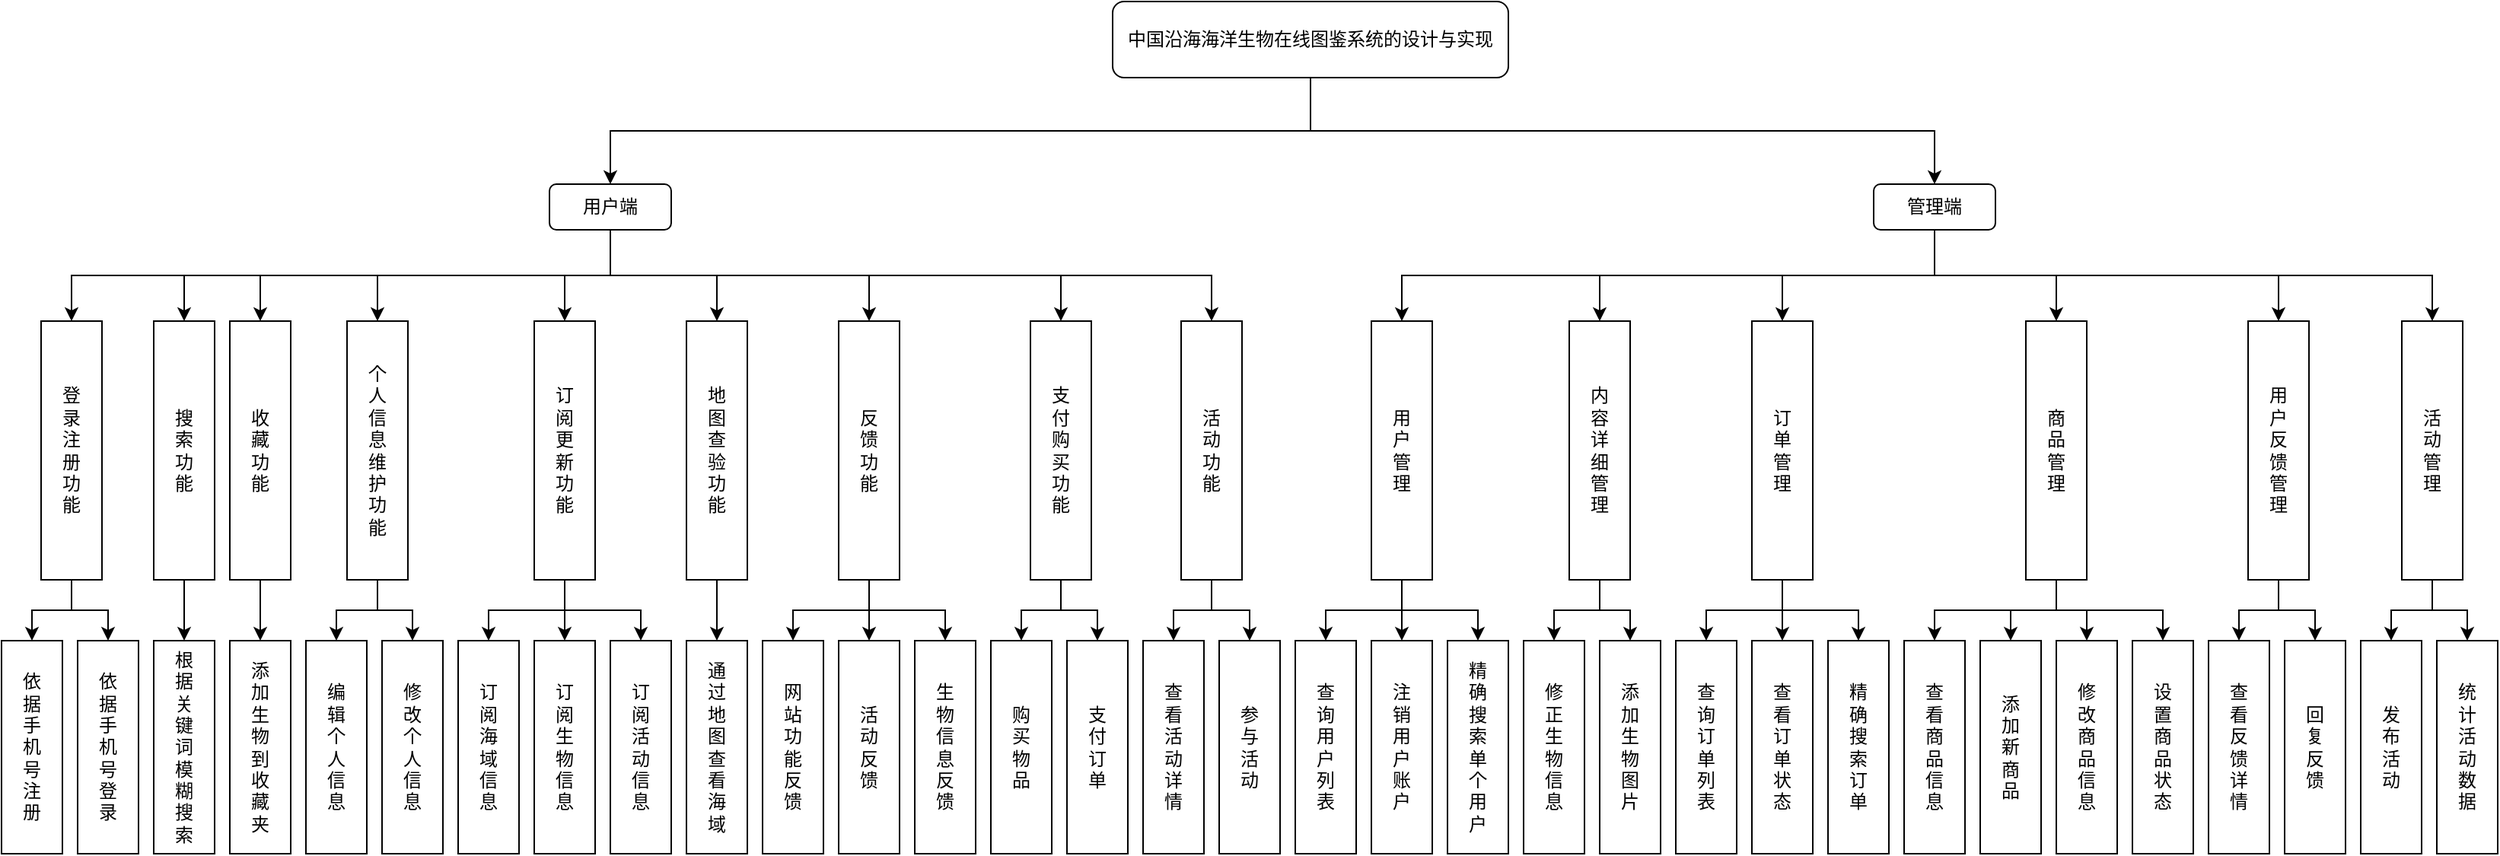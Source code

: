 <mxfile version="22.1.0" type="github">
  <diagram name="第 1 页" id="i_yA9KuT5vUHTsUEpsHe">
    <mxGraphModel dx="2799" dy="888" grid="1" gridSize="10" guides="1" tooltips="1" connect="1" arrows="1" fold="1" page="1" pageScale="1" pageWidth="827" pageHeight="1169" math="0" shadow="0">
      <root>
        <mxCell id="0" />
        <mxCell id="1" parent="0" />
        <mxCell id="oztCh98i9tekVqnmxVQu-6" style="edgeStyle=orthogonalEdgeStyle;rounded=0;orthogonalLoop=1;jettySize=auto;html=1;exitX=0.5;exitY=1;exitDx=0;exitDy=0;" edge="1" parent="1" source="oztCh98i9tekVqnmxVQu-1" target="oztCh98i9tekVqnmxVQu-2">
          <mxGeometry relative="1" as="geometry" />
        </mxCell>
        <mxCell id="oztCh98i9tekVqnmxVQu-7" style="edgeStyle=orthogonalEdgeStyle;rounded=0;orthogonalLoop=1;jettySize=auto;html=1;exitX=0.5;exitY=1;exitDx=0;exitDy=0;" edge="1" parent="1" source="oztCh98i9tekVqnmxVQu-1" target="oztCh98i9tekVqnmxVQu-4">
          <mxGeometry relative="1" as="geometry" />
        </mxCell>
        <mxCell id="oztCh98i9tekVqnmxVQu-1" value="中国沿海海洋生物在线图鉴系统的设计与实现" style="rounded=1;whiteSpace=wrap;html=1;" vertex="1" parent="1">
          <mxGeometry x="510" y="110" width="260" height="50" as="geometry" />
        </mxCell>
        <mxCell id="oztCh98i9tekVqnmxVQu-31" style="edgeStyle=orthogonalEdgeStyle;rounded=0;orthogonalLoop=1;jettySize=auto;html=1;exitX=0.5;exitY=1;exitDx=0;exitDy=0;" edge="1" parent="1" source="oztCh98i9tekVqnmxVQu-4" target="oztCh98i9tekVqnmxVQu-17">
          <mxGeometry relative="1" as="geometry" />
        </mxCell>
        <mxCell id="oztCh98i9tekVqnmxVQu-32" style="edgeStyle=orthogonalEdgeStyle;rounded=0;orthogonalLoop=1;jettySize=auto;html=1;exitX=0.5;exitY=1;exitDx=0;exitDy=0;" edge="1" parent="1" source="oztCh98i9tekVqnmxVQu-4" target="oztCh98i9tekVqnmxVQu-18">
          <mxGeometry relative="1" as="geometry" />
        </mxCell>
        <mxCell id="oztCh98i9tekVqnmxVQu-33" style="edgeStyle=orthogonalEdgeStyle;rounded=0;orthogonalLoop=1;jettySize=auto;html=1;exitX=0.5;exitY=1;exitDx=0;exitDy=0;" edge="1" parent="1" source="oztCh98i9tekVqnmxVQu-4" target="oztCh98i9tekVqnmxVQu-19">
          <mxGeometry relative="1" as="geometry" />
        </mxCell>
        <mxCell id="oztCh98i9tekVqnmxVQu-34" style="edgeStyle=orthogonalEdgeStyle;rounded=0;orthogonalLoop=1;jettySize=auto;html=1;exitX=0.5;exitY=1;exitDx=0;exitDy=0;" edge="1" parent="1" source="oztCh98i9tekVqnmxVQu-4" target="oztCh98i9tekVqnmxVQu-21">
          <mxGeometry relative="1" as="geometry" />
        </mxCell>
        <mxCell id="oztCh98i9tekVqnmxVQu-35" style="edgeStyle=orthogonalEdgeStyle;rounded=0;orthogonalLoop=1;jettySize=auto;html=1;exitX=0.5;exitY=1;exitDx=0;exitDy=0;" edge="1" parent="1" source="oztCh98i9tekVqnmxVQu-4" target="oztCh98i9tekVqnmxVQu-22">
          <mxGeometry relative="1" as="geometry" />
        </mxCell>
        <mxCell id="oztCh98i9tekVqnmxVQu-63" style="edgeStyle=orthogonalEdgeStyle;rounded=0;orthogonalLoop=1;jettySize=auto;html=1;exitX=0.5;exitY=1;exitDx=0;exitDy=0;" edge="1" parent="1" source="oztCh98i9tekVqnmxVQu-4" target="oztCh98i9tekVqnmxVQu-62">
          <mxGeometry relative="1" as="geometry" />
        </mxCell>
        <mxCell id="oztCh98i9tekVqnmxVQu-4" value="管理端" style="rounded=1;whiteSpace=wrap;html=1;" vertex="1" parent="1">
          <mxGeometry x="1010" y="230" width="80" height="30" as="geometry" />
        </mxCell>
        <mxCell id="oztCh98i9tekVqnmxVQu-74" style="edgeStyle=orthogonalEdgeStyle;rounded=0;orthogonalLoop=1;jettySize=auto;html=1;exitX=1;exitY=0.5;exitDx=0;exitDy=0;" edge="1" parent="1" source="oztCh98i9tekVqnmxVQu-9" target="oztCh98i9tekVqnmxVQu-72">
          <mxGeometry relative="1" as="geometry" />
        </mxCell>
        <mxCell id="oztCh98i9tekVqnmxVQu-75" style="edgeStyle=orthogonalEdgeStyle;rounded=0;orthogonalLoop=1;jettySize=auto;html=1;exitX=1;exitY=0.5;exitDx=0;exitDy=0;" edge="1" parent="1" source="oztCh98i9tekVqnmxVQu-9" target="oztCh98i9tekVqnmxVQu-73">
          <mxGeometry relative="1" as="geometry" />
        </mxCell>
        <mxCell id="oztCh98i9tekVqnmxVQu-9" value="&lt;font style=&quot;font-size: 12px;&quot;&gt;登&lt;br&gt;录&lt;br&gt;注&lt;br&gt;册&lt;br&gt;功&lt;br&gt;能&lt;/font&gt;" style="rounded=0;whiteSpace=wrap;html=1;flipV=1;direction=south;" vertex="1" parent="1">
          <mxGeometry x="-194" y="320" width="40" height="170" as="geometry" />
        </mxCell>
        <mxCell id="oztCh98i9tekVqnmxVQu-77" style="edgeStyle=orthogonalEdgeStyle;rounded=0;orthogonalLoop=1;jettySize=auto;html=1;exitX=1;exitY=0.5;exitDx=0;exitDy=0;" edge="1" parent="1" source="oztCh98i9tekVqnmxVQu-10" target="oztCh98i9tekVqnmxVQu-76">
          <mxGeometry relative="1" as="geometry" />
        </mxCell>
        <mxCell id="oztCh98i9tekVqnmxVQu-10" value="搜&lt;br&gt;索&lt;br&gt;功&lt;br&gt;能" style="rounded=0;whiteSpace=wrap;html=1;flipV=1;direction=south;" vertex="1" parent="1">
          <mxGeometry x="-120" y="320" width="40" height="170" as="geometry" />
        </mxCell>
        <mxCell id="oztCh98i9tekVqnmxVQu-80" style="edgeStyle=orthogonalEdgeStyle;rounded=0;orthogonalLoop=1;jettySize=auto;html=1;exitX=1;exitY=0.5;exitDx=0;exitDy=0;" edge="1" parent="1" source="oztCh98i9tekVqnmxVQu-11" target="oztCh98i9tekVqnmxVQu-78">
          <mxGeometry relative="1" as="geometry" />
        </mxCell>
        <mxCell id="oztCh98i9tekVqnmxVQu-11" value="收&lt;br&gt;藏&lt;br&gt;功&lt;br&gt;能" style="rounded=0;whiteSpace=wrap;html=1;flipV=1;direction=south;" vertex="1" parent="1">
          <mxGeometry x="-70" y="320" width="40" height="170" as="geometry" />
        </mxCell>
        <mxCell id="oztCh98i9tekVqnmxVQu-82" style="edgeStyle=orthogonalEdgeStyle;rounded=0;orthogonalLoop=1;jettySize=auto;html=1;exitX=1;exitY=0.5;exitDx=0;exitDy=0;" edge="1" parent="1" source="oztCh98i9tekVqnmxVQu-12" target="oztCh98i9tekVqnmxVQu-79">
          <mxGeometry relative="1" as="geometry" />
        </mxCell>
        <mxCell id="oztCh98i9tekVqnmxVQu-83" style="edgeStyle=orthogonalEdgeStyle;rounded=0;orthogonalLoop=1;jettySize=auto;html=1;exitX=1;exitY=0.5;exitDx=0;exitDy=0;" edge="1" parent="1" source="oztCh98i9tekVqnmxVQu-12" target="oztCh98i9tekVqnmxVQu-81">
          <mxGeometry relative="1" as="geometry" />
        </mxCell>
        <mxCell id="oztCh98i9tekVqnmxVQu-12" value="个&lt;br&gt;人&lt;br&gt;信&lt;br&gt;息&lt;br&gt;维&lt;br&gt;护&lt;br&gt;功&lt;br&gt;能" style="rounded=0;whiteSpace=wrap;html=1;flipV=1;direction=south;" vertex="1" parent="1">
          <mxGeometry x="7" y="320" width="40" height="170" as="geometry" />
        </mxCell>
        <mxCell id="oztCh98i9tekVqnmxVQu-87" style="edgeStyle=orthogonalEdgeStyle;rounded=0;orthogonalLoop=1;jettySize=auto;html=1;exitX=1;exitY=0.5;exitDx=0;exitDy=0;" edge="1" parent="1" source="oztCh98i9tekVqnmxVQu-13" target="oztCh98i9tekVqnmxVQu-84">
          <mxGeometry relative="1" as="geometry" />
        </mxCell>
        <mxCell id="oztCh98i9tekVqnmxVQu-88" style="edgeStyle=orthogonalEdgeStyle;rounded=0;orthogonalLoop=1;jettySize=auto;html=1;exitX=1;exitY=0.5;exitDx=0;exitDy=0;" edge="1" parent="1" source="oztCh98i9tekVqnmxVQu-13" target="oztCh98i9tekVqnmxVQu-85">
          <mxGeometry relative="1" as="geometry" />
        </mxCell>
        <mxCell id="oztCh98i9tekVqnmxVQu-90" style="edgeStyle=orthogonalEdgeStyle;rounded=0;orthogonalLoop=1;jettySize=auto;html=1;exitX=1;exitY=0.5;exitDx=0;exitDy=0;" edge="1" parent="1" source="oztCh98i9tekVqnmxVQu-13" target="oztCh98i9tekVqnmxVQu-86">
          <mxGeometry relative="1" as="geometry" />
        </mxCell>
        <mxCell id="oztCh98i9tekVqnmxVQu-13" value="订&lt;br&gt;阅&lt;br&gt;更&lt;br&gt;新&lt;br&gt;功&lt;br&gt;能" style="rounded=0;whiteSpace=wrap;html=1;flipV=1;direction=south;" vertex="1" parent="1">
          <mxGeometry x="130" y="320" width="40" height="170" as="geometry" />
        </mxCell>
        <mxCell id="oztCh98i9tekVqnmxVQu-92" style="edgeStyle=orthogonalEdgeStyle;rounded=0;orthogonalLoop=1;jettySize=auto;html=1;exitX=1;exitY=0.5;exitDx=0;exitDy=0;" edge="1" parent="1" source="oztCh98i9tekVqnmxVQu-14" target="oztCh98i9tekVqnmxVQu-91">
          <mxGeometry relative="1" as="geometry" />
        </mxCell>
        <mxCell id="oztCh98i9tekVqnmxVQu-14" value="地&lt;br&gt;图&lt;br&gt;查&lt;br&gt;验&lt;br&gt;功&lt;br&gt;能" style="rounded=0;whiteSpace=wrap;html=1;flipV=1;direction=south;" vertex="1" parent="1">
          <mxGeometry x="230" y="320" width="40" height="170" as="geometry" />
        </mxCell>
        <mxCell id="oztCh98i9tekVqnmxVQu-96" style="edgeStyle=orthogonalEdgeStyle;rounded=0;orthogonalLoop=1;jettySize=auto;html=1;exitX=1;exitY=0.5;exitDx=0;exitDy=0;" edge="1" parent="1" source="oztCh98i9tekVqnmxVQu-15" target="oztCh98i9tekVqnmxVQu-93">
          <mxGeometry relative="1" as="geometry" />
        </mxCell>
        <mxCell id="oztCh98i9tekVqnmxVQu-98" style="edgeStyle=orthogonalEdgeStyle;rounded=0;orthogonalLoop=1;jettySize=auto;html=1;exitX=1;exitY=0.5;exitDx=0;exitDy=0;" edge="1" parent="1" source="oztCh98i9tekVqnmxVQu-15" target="oztCh98i9tekVqnmxVQu-94">
          <mxGeometry relative="1" as="geometry" />
        </mxCell>
        <mxCell id="oztCh98i9tekVqnmxVQu-99" style="edgeStyle=orthogonalEdgeStyle;rounded=0;orthogonalLoop=1;jettySize=auto;html=1;exitX=1;exitY=0.5;exitDx=0;exitDy=0;" edge="1" parent="1" source="oztCh98i9tekVqnmxVQu-15" target="oztCh98i9tekVqnmxVQu-95">
          <mxGeometry relative="1" as="geometry" />
        </mxCell>
        <mxCell id="oztCh98i9tekVqnmxVQu-15" value="反&lt;br&gt;馈&lt;br&gt;功&lt;br&gt;能" style="rounded=0;whiteSpace=wrap;html=1;flipV=1;direction=south;" vertex="1" parent="1">
          <mxGeometry x="330" y="320" width="40" height="170" as="geometry" />
        </mxCell>
        <mxCell id="oztCh98i9tekVqnmxVQu-102" style="edgeStyle=orthogonalEdgeStyle;rounded=0;orthogonalLoop=1;jettySize=auto;html=1;exitX=1;exitY=0.5;exitDx=0;exitDy=0;" edge="1" parent="1" source="oztCh98i9tekVqnmxVQu-16" target="oztCh98i9tekVqnmxVQu-101">
          <mxGeometry relative="1" as="geometry" />
        </mxCell>
        <mxCell id="oztCh98i9tekVqnmxVQu-103" style="edgeStyle=orthogonalEdgeStyle;rounded=0;orthogonalLoop=1;jettySize=auto;html=1;exitX=1;exitY=0.5;exitDx=0;exitDy=0;" edge="1" parent="1" source="oztCh98i9tekVqnmxVQu-16" target="oztCh98i9tekVqnmxVQu-100">
          <mxGeometry relative="1" as="geometry" />
        </mxCell>
        <mxCell id="oztCh98i9tekVqnmxVQu-16" value="支&lt;br&gt;付&lt;br&gt;购&lt;br&gt;买&lt;br&gt;功&lt;br&gt;能" style="rounded=0;whiteSpace=wrap;html=1;flipV=1;direction=south;" vertex="1" parent="1">
          <mxGeometry x="456" y="320" width="40" height="170" as="geometry" />
        </mxCell>
        <mxCell id="oztCh98i9tekVqnmxVQu-41" style="edgeStyle=orthogonalEdgeStyle;rounded=0;orthogonalLoop=1;jettySize=auto;html=1;exitX=1;exitY=0.5;exitDx=0;exitDy=0;" edge="1" parent="1" source="oztCh98i9tekVqnmxVQu-17" target="oztCh98i9tekVqnmxVQu-36">
          <mxGeometry relative="1" as="geometry" />
        </mxCell>
        <mxCell id="oztCh98i9tekVqnmxVQu-44" style="edgeStyle=orthogonalEdgeStyle;rounded=0;orthogonalLoop=1;jettySize=auto;html=1;exitX=1;exitY=0.5;exitDx=0;exitDy=0;" edge="1" parent="1" source="oztCh98i9tekVqnmxVQu-17" target="oztCh98i9tekVqnmxVQu-37">
          <mxGeometry relative="1" as="geometry" />
        </mxCell>
        <mxCell id="oztCh98i9tekVqnmxVQu-45" style="edgeStyle=orthogonalEdgeStyle;rounded=0;orthogonalLoop=1;jettySize=auto;html=1;exitX=1;exitY=0.5;exitDx=0;exitDy=0;" edge="1" parent="1" source="oztCh98i9tekVqnmxVQu-17" target="oztCh98i9tekVqnmxVQu-38">
          <mxGeometry relative="1" as="geometry" />
        </mxCell>
        <mxCell id="oztCh98i9tekVqnmxVQu-17" value="用&lt;br&gt;户&lt;br&gt;管&lt;br&gt;理" style="rounded=0;whiteSpace=wrap;html=1;flipV=1;direction=south;" vertex="1" parent="1">
          <mxGeometry x="680" y="320" width="40" height="170" as="geometry" />
        </mxCell>
        <mxCell id="oztCh98i9tekVqnmxVQu-46" style="edgeStyle=orthogonalEdgeStyle;rounded=0;orthogonalLoop=1;jettySize=auto;html=1;exitX=1;exitY=0.5;exitDx=0;exitDy=0;" edge="1" parent="1" source="oztCh98i9tekVqnmxVQu-18" target="oztCh98i9tekVqnmxVQu-39">
          <mxGeometry relative="1" as="geometry" />
        </mxCell>
        <mxCell id="oztCh98i9tekVqnmxVQu-47" style="edgeStyle=orthogonalEdgeStyle;rounded=0;orthogonalLoop=1;jettySize=auto;html=1;exitX=1;exitY=0.5;exitDx=0;exitDy=0;" edge="1" parent="1" source="oztCh98i9tekVqnmxVQu-18" target="oztCh98i9tekVqnmxVQu-40">
          <mxGeometry relative="1" as="geometry" />
        </mxCell>
        <mxCell id="oztCh98i9tekVqnmxVQu-18" value="内&lt;br&gt;容&lt;br&gt;详&lt;br&gt;细&lt;br&gt;管&lt;br&gt;理" style="rounded=0;whiteSpace=wrap;html=1;flipV=1;direction=south;" vertex="1" parent="1">
          <mxGeometry x="810" y="320" width="40" height="170" as="geometry" />
        </mxCell>
        <mxCell id="oztCh98i9tekVqnmxVQu-51" style="edgeStyle=orthogonalEdgeStyle;rounded=0;orthogonalLoop=1;jettySize=auto;html=1;exitX=1;exitY=0.5;exitDx=0;exitDy=0;" edge="1" parent="1" source="oztCh98i9tekVqnmxVQu-19" target="oztCh98i9tekVqnmxVQu-48">
          <mxGeometry relative="1" as="geometry" />
        </mxCell>
        <mxCell id="oztCh98i9tekVqnmxVQu-52" style="edgeStyle=orthogonalEdgeStyle;rounded=0;orthogonalLoop=1;jettySize=auto;html=1;exitX=1;exitY=0.5;exitDx=0;exitDy=0;" edge="1" parent="1" source="oztCh98i9tekVqnmxVQu-19" target="oztCh98i9tekVqnmxVQu-49">
          <mxGeometry relative="1" as="geometry" />
        </mxCell>
        <mxCell id="oztCh98i9tekVqnmxVQu-53" style="edgeStyle=orthogonalEdgeStyle;rounded=0;orthogonalLoop=1;jettySize=auto;html=1;exitX=1;exitY=0.5;exitDx=0;exitDy=0;" edge="1" parent="1" source="oztCh98i9tekVqnmxVQu-19" target="oztCh98i9tekVqnmxVQu-50">
          <mxGeometry relative="1" as="geometry" />
        </mxCell>
        <mxCell id="oztCh98i9tekVqnmxVQu-19" value="订&lt;br&gt;单&lt;br&gt;管&lt;br&gt;理" style="rounded=0;whiteSpace=wrap;html=1;flipV=1;direction=south;" vertex="1" parent="1">
          <mxGeometry x="930" y="320" width="40" height="170" as="geometry" />
        </mxCell>
        <mxCell id="oztCh98i9tekVqnmxVQu-58" style="edgeStyle=orthogonalEdgeStyle;rounded=0;orthogonalLoop=1;jettySize=auto;html=1;exitX=1;exitY=0.5;exitDx=0;exitDy=0;" edge="1" parent="1" source="oztCh98i9tekVqnmxVQu-21" target="oztCh98i9tekVqnmxVQu-54">
          <mxGeometry relative="1" as="geometry" />
        </mxCell>
        <mxCell id="oztCh98i9tekVqnmxVQu-59" style="edgeStyle=orthogonalEdgeStyle;rounded=0;orthogonalLoop=1;jettySize=auto;html=1;exitX=1;exitY=0.5;exitDx=0;exitDy=0;" edge="1" parent="1" source="oztCh98i9tekVqnmxVQu-21" target="oztCh98i9tekVqnmxVQu-55">
          <mxGeometry relative="1" as="geometry" />
        </mxCell>
        <mxCell id="oztCh98i9tekVqnmxVQu-60" style="edgeStyle=orthogonalEdgeStyle;rounded=0;orthogonalLoop=1;jettySize=auto;html=1;exitX=1;exitY=0.5;exitDx=0;exitDy=0;" edge="1" parent="1" source="oztCh98i9tekVqnmxVQu-21" target="oztCh98i9tekVqnmxVQu-56">
          <mxGeometry relative="1" as="geometry" />
        </mxCell>
        <mxCell id="oztCh98i9tekVqnmxVQu-61" style="edgeStyle=orthogonalEdgeStyle;rounded=0;orthogonalLoop=1;jettySize=auto;html=1;exitX=1;exitY=0.5;exitDx=0;exitDy=0;" edge="1" parent="1" source="oztCh98i9tekVqnmxVQu-21" target="oztCh98i9tekVqnmxVQu-57">
          <mxGeometry relative="1" as="geometry" />
        </mxCell>
        <mxCell id="oztCh98i9tekVqnmxVQu-21" value="商&lt;br&gt;品&lt;br&gt;管&lt;br&gt;理" style="rounded=0;whiteSpace=wrap;html=1;flipV=1;direction=south;" vertex="1" parent="1">
          <mxGeometry x="1110" y="320" width="40" height="170" as="geometry" />
        </mxCell>
        <mxCell id="oztCh98i9tekVqnmxVQu-67" style="edgeStyle=orthogonalEdgeStyle;rounded=0;orthogonalLoop=1;jettySize=auto;html=1;exitX=1;exitY=0.5;exitDx=0;exitDy=0;" edge="1" parent="1" source="oztCh98i9tekVqnmxVQu-22" target="oztCh98i9tekVqnmxVQu-64">
          <mxGeometry relative="1" as="geometry" />
        </mxCell>
        <mxCell id="oztCh98i9tekVqnmxVQu-68" style="edgeStyle=orthogonalEdgeStyle;rounded=0;orthogonalLoop=1;jettySize=auto;html=1;exitX=1;exitY=0.5;exitDx=0;exitDy=0;" edge="1" parent="1" source="oztCh98i9tekVqnmxVQu-22" target="oztCh98i9tekVqnmxVQu-65">
          <mxGeometry relative="1" as="geometry" />
        </mxCell>
        <mxCell id="oztCh98i9tekVqnmxVQu-22" value="用&lt;br&gt;户&lt;br&gt;反&lt;br&gt;馈&lt;br&gt;管&lt;br&gt;理" style="rounded=0;whiteSpace=wrap;html=1;flipV=1;direction=south;" vertex="1" parent="1">
          <mxGeometry x="1256" y="320" width="40" height="170" as="geometry" />
        </mxCell>
        <mxCell id="oztCh98i9tekVqnmxVQu-36" value="查&lt;br&gt;询&lt;br&gt;用&lt;br&gt;户&lt;br&gt;列&lt;br&gt;表" style="rounded=0;whiteSpace=wrap;html=1;flipV=1;direction=south;" vertex="1" parent="1">
          <mxGeometry x="630" y="530" width="40" height="140" as="geometry" />
        </mxCell>
        <mxCell id="oztCh98i9tekVqnmxVQu-37" value="注&lt;br&gt;销&lt;br&gt;用&lt;br&gt;户&lt;br&gt;账&lt;br&gt;户" style="rounded=0;whiteSpace=wrap;html=1;flipV=1;direction=south;" vertex="1" parent="1">
          <mxGeometry x="680" y="530" width="40" height="140" as="geometry" />
        </mxCell>
        <mxCell id="oztCh98i9tekVqnmxVQu-38" value="精&lt;br&gt;确&lt;br&gt;搜&lt;br&gt;索&lt;br&gt;单&lt;br&gt;个&lt;br&gt;用&lt;br&gt;户" style="rounded=0;whiteSpace=wrap;html=1;flipV=1;direction=south;" vertex="1" parent="1">
          <mxGeometry x="730" y="530" width="40" height="140" as="geometry" />
        </mxCell>
        <mxCell id="oztCh98i9tekVqnmxVQu-39" value="修&lt;br&gt;正&lt;br&gt;生&lt;br&gt;物&lt;br&gt;信&lt;br&gt;息" style="rounded=0;whiteSpace=wrap;html=1;flipV=1;direction=south;" vertex="1" parent="1">
          <mxGeometry x="780" y="530" width="40" height="140" as="geometry" />
        </mxCell>
        <mxCell id="oztCh98i9tekVqnmxVQu-40" value="添&lt;br&gt;加&lt;br&gt;生&lt;br&gt;物&lt;br&gt;图&lt;br&gt;片" style="rounded=0;whiteSpace=wrap;html=1;flipV=1;direction=south;" vertex="1" parent="1">
          <mxGeometry x="830" y="530" width="40" height="140" as="geometry" />
        </mxCell>
        <mxCell id="oztCh98i9tekVqnmxVQu-48" value="查&lt;br&gt;询&lt;br&gt;订&lt;br&gt;单&lt;br&gt;列&lt;br&gt;表" style="rounded=0;whiteSpace=wrap;html=1;flipV=1;direction=south;" vertex="1" parent="1">
          <mxGeometry x="880" y="530" width="40" height="140" as="geometry" />
        </mxCell>
        <mxCell id="oztCh98i9tekVqnmxVQu-49" value="查&lt;br&gt;看&lt;br&gt;订&lt;br&gt;单&lt;br&gt;状&lt;br&gt;态" style="rounded=0;whiteSpace=wrap;html=1;flipV=1;direction=south;" vertex="1" parent="1">
          <mxGeometry x="930" y="530" width="40" height="140" as="geometry" />
        </mxCell>
        <mxCell id="oztCh98i9tekVqnmxVQu-50" value="精&lt;br&gt;确&lt;br&gt;搜&lt;br&gt;索&lt;br&gt;订&lt;br&gt;单" style="rounded=0;whiteSpace=wrap;html=1;flipV=1;direction=south;" vertex="1" parent="1">
          <mxGeometry x="980" y="530" width="40" height="140" as="geometry" />
        </mxCell>
        <mxCell id="oztCh98i9tekVqnmxVQu-54" value="查&lt;br&gt;看&lt;br&gt;商&lt;br&gt;品&lt;br&gt;信&lt;br&gt;息" style="rounded=0;whiteSpace=wrap;html=1;flipV=1;direction=south;" vertex="1" parent="1">
          <mxGeometry x="1030" y="530" width="40" height="140" as="geometry" />
        </mxCell>
        <mxCell id="oztCh98i9tekVqnmxVQu-55" value="添&lt;br&gt;加&lt;br&gt;新&lt;br&gt;商&lt;br&gt;品" style="rounded=0;whiteSpace=wrap;html=1;flipV=1;direction=south;" vertex="1" parent="1">
          <mxGeometry x="1080" y="530" width="40" height="140" as="geometry" />
        </mxCell>
        <mxCell id="oztCh98i9tekVqnmxVQu-56" value="修&lt;br&gt;改&lt;br&gt;商&lt;br&gt;品&lt;br&gt;信&lt;br&gt;息" style="rounded=0;whiteSpace=wrap;html=1;flipV=1;direction=south;" vertex="1" parent="1">
          <mxGeometry x="1130" y="530" width="40" height="140" as="geometry" />
        </mxCell>
        <mxCell id="oztCh98i9tekVqnmxVQu-57" value="设&lt;br&gt;置&lt;br&gt;商&lt;br&gt;品&lt;br&gt;状&lt;br&gt;态" style="rounded=0;whiteSpace=wrap;html=1;flipV=1;direction=south;" vertex="1" parent="1">
          <mxGeometry x="1180" y="530" width="40" height="140" as="geometry" />
        </mxCell>
        <mxCell id="oztCh98i9tekVqnmxVQu-70" style="edgeStyle=orthogonalEdgeStyle;rounded=0;orthogonalLoop=1;jettySize=auto;html=1;exitX=1;exitY=0.5;exitDx=0;exitDy=0;" edge="1" parent="1" source="oztCh98i9tekVqnmxVQu-62" target="oztCh98i9tekVqnmxVQu-66">
          <mxGeometry relative="1" as="geometry" />
        </mxCell>
        <mxCell id="oztCh98i9tekVqnmxVQu-71" style="edgeStyle=orthogonalEdgeStyle;rounded=0;orthogonalLoop=1;jettySize=auto;html=1;exitX=1;exitY=0.5;exitDx=0;exitDy=0;" edge="1" parent="1" source="oztCh98i9tekVqnmxVQu-62" target="oztCh98i9tekVqnmxVQu-69">
          <mxGeometry relative="1" as="geometry" />
        </mxCell>
        <mxCell id="oztCh98i9tekVqnmxVQu-62" value="活&lt;br&gt;动&lt;br&gt;管&lt;br&gt;理" style="rounded=0;whiteSpace=wrap;html=1;flipV=1;direction=south;" vertex="1" parent="1">
          <mxGeometry x="1357" y="320" width="40" height="170" as="geometry" />
        </mxCell>
        <mxCell id="oztCh98i9tekVqnmxVQu-64" value="查&lt;br&gt;看&lt;br&gt;反&lt;br&gt;馈&lt;br&gt;详&lt;br&gt;情" style="rounded=0;whiteSpace=wrap;html=1;flipV=1;direction=south;" vertex="1" parent="1">
          <mxGeometry x="1230" y="530" width="40" height="140" as="geometry" />
        </mxCell>
        <mxCell id="oztCh98i9tekVqnmxVQu-65" value="回&lt;br&gt;复&lt;br&gt;反&lt;br&gt;馈" style="rounded=0;whiteSpace=wrap;html=1;flipV=1;direction=south;" vertex="1" parent="1">
          <mxGeometry x="1280" y="530" width="40" height="140" as="geometry" />
        </mxCell>
        <mxCell id="oztCh98i9tekVqnmxVQu-66" value="发&lt;br&gt;布&lt;br&gt;活&lt;br&gt;动" style="rounded=0;whiteSpace=wrap;html=1;flipV=1;direction=south;" vertex="1" parent="1">
          <mxGeometry x="1330" y="530" width="40" height="140" as="geometry" />
        </mxCell>
        <mxCell id="oztCh98i9tekVqnmxVQu-69" value="统&lt;br&gt;计&lt;br&gt;活&lt;br&gt;动&lt;br&gt;数&lt;br&gt;据" style="rounded=0;whiteSpace=wrap;html=1;flipV=1;direction=south;" vertex="1" parent="1">
          <mxGeometry x="1380" y="530" width="40" height="140" as="geometry" />
        </mxCell>
        <mxCell id="oztCh98i9tekVqnmxVQu-72" value="依&lt;br&gt;据&lt;br&gt;手&lt;br&gt;机&lt;br&gt;号&lt;br&gt;注&lt;br&gt;册" style="rounded=0;whiteSpace=wrap;html=1;flipV=1;direction=south;" vertex="1" parent="1">
          <mxGeometry x="-220" y="530" width="40" height="140" as="geometry" />
        </mxCell>
        <mxCell id="oztCh98i9tekVqnmxVQu-73" value="依&lt;br&gt;据&lt;br&gt;手&lt;br&gt;机&lt;br&gt;号&lt;br&gt;登&lt;br&gt;录" style="rounded=0;whiteSpace=wrap;html=1;flipV=1;direction=south;" vertex="1" parent="1">
          <mxGeometry x="-170" y="530" width="40" height="140" as="geometry" />
        </mxCell>
        <mxCell id="oztCh98i9tekVqnmxVQu-76" value="根&lt;br&gt;据&lt;br&gt;关&lt;br&gt;键&lt;br&gt;词&lt;br&gt;模&lt;br&gt;糊&lt;br&gt;搜&lt;br&gt;索" style="rounded=0;whiteSpace=wrap;html=1;flipV=1;direction=south;" vertex="1" parent="1">
          <mxGeometry x="-120" y="530" width="40" height="140" as="geometry" />
        </mxCell>
        <mxCell id="oztCh98i9tekVqnmxVQu-78" value="添&lt;br&gt;加&lt;br&gt;生&lt;br&gt;物&lt;br&gt;到&lt;br&gt;收&lt;br&gt;藏&lt;br&gt;夹" style="rounded=0;whiteSpace=wrap;html=1;flipV=1;direction=south;" vertex="1" parent="1">
          <mxGeometry x="-70" y="530" width="40" height="140" as="geometry" />
        </mxCell>
        <mxCell id="oztCh98i9tekVqnmxVQu-79" value="编&lt;br&gt;辑&lt;br&gt;个&lt;br&gt;人&lt;br&gt;信&lt;br&gt;息" style="rounded=0;whiteSpace=wrap;html=1;flipV=1;direction=south;" vertex="1" parent="1">
          <mxGeometry x="-20" y="530" width="40" height="140" as="geometry" />
        </mxCell>
        <mxCell id="oztCh98i9tekVqnmxVQu-81" value="修&lt;br&gt;改&lt;br&gt;个&lt;br&gt;人&lt;br&gt;信&lt;br&gt;息" style="rounded=0;whiteSpace=wrap;html=1;flipV=1;direction=south;" vertex="1" parent="1">
          <mxGeometry x="30" y="530" width="40" height="140" as="geometry" />
        </mxCell>
        <mxCell id="oztCh98i9tekVqnmxVQu-84" value="订&lt;br&gt;阅&lt;br&gt;海&lt;br&gt;域&lt;br&gt;信&lt;br&gt;息" style="rounded=0;whiteSpace=wrap;html=1;flipV=1;direction=south;" vertex="1" parent="1">
          <mxGeometry x="80" y="530" width="40" height="140" as="geometry" />
        </mxCell>
        <mxCell id="oztCh98i9tekVqnmxVQu-85" value="订&lt;br&gt;阅&lt;br&gt;生&lt;br&gt;物&lt;br&gt;信&lt;br&gt;息" style="rounded=0;whiteSpace=wrap;html=1;flipV=1;direction=south;" vertex="1" parent="1">
          <mxGeometry x="130" y="530" width="40" height="140" as="geometry" />
        </mxCell>
        <mxCell id="oztCh98i9tekVqnmxVQu-86" value="订&lt;br&gt;阅&lt;br&gt;活&lt;br&gt;动&lt;br&gt;信&lt;br&gt;息" style="rounded=0;whiteSpace=wrap;html=1;flipV=1;direction=south;" vertex="1" parent="1">
          <mxGeometry x="180" y="530" width="40" height="140" as="geometry" />
        </mxCell>
        <mxCell id="oztCh98i9tekVqnmxVQu-91" value="通&lt;br&gt;过&lt;br&gt;地&lt;br&gt;图&lt;br&gt;查&lt;br&gt;看&lt;br&gt;海&lt;br&gt;域" style="rounded=0;whiteSpace=wrap;html=1;flipV=1;direction=south;" vertex="1" parent="1">
          <mxGeometry x="230" y="530" width="40" height="140" as="geometry" />
        </mxCell>
        <mxCell id="oztCh98i9tekVqnmxVQu-93" value="网&lt;br&gt;站&lt;br&gt;功&lt;br&gt;能&lt;br&gt;反&lt;br&gt;馈" style="rounded=0;whiteSpace=wrap;html=1;flipV=1;direction=south;" vertex="1" parent="1">
          <mxGeometry x="280" y="530" width="40" height="140" as="geometry" />
        </mxCell>
        <mxCell id="oztCh98i9tekVqnmxVQu-94" value="活&lt;br&gt;动&lt;br&gt;反&lt;br&gt;馈" style="rounded=0;whiteSpace=wrap;html=1;flipV=1;direction=south;" vertex="1" parent="1">
          <mxGeometry x="330" y="530" width="40" height="140" as="geometry" />
        </mxCell>
        <mxCell id="oztCh98i9tekVqnmxVQu-95" value="生&lt;br&gt;物&lt;br&gt;信&lt;br&gt;息&lt;br&gt;反&lt;br&gt;馈" style="rounded=0;whiteSpace=wrap;html=1;flipV=1;direction=south;" vertex="1" parent="1">
          <mxGeometry x="380" y="530" width="40" height="140" as="geometry" />
        </mxCell>
        <mxCell id="oztCh98i9tekVqnmxVQu-100" value="支&lt;br&gt;付&lt;br&gt;订&lt;br&gt;单" style="rounded=0;whiteSpace=wrap;html=1;flipV=1;direction=south;" vertex="1" parent="1">
          <mxGeometry x="480" y="530" width="40" height="140" as="geometry" />
        </mxCell>
        <mxCell id="oztCh98i9tekVqnmxVQu-101" value="购&lt;br&gt;买&lt;br&gt;物&lt;br&gt;品" style="rounded=0;whiteSpace=wrap;html=1;flipV=1;direction=south;" vertex="1" parent="1">
          <mxGeometry x="430" y="530" width="40" height="140" as="geometry" />
        </mxCell>
        <mxCell id="oztCh98i9tekVqnmxVQu-108" style="edgeStyle=orthogonalEdgeStyle;rounded=0;orthogonalLoop=1;jettySize=auto;html=1;exitX=1;exitY=0.5;exitDx=0;exitDy=0;" edge="1" parent="1" source="oztCh98i9tekVqnmxVQu-104" target="oztCh98i9tekVqnmxVQu-106">
          <mxGeometry relative="1" as="geometry" />
        </mxCell>
        <mxCell id="oztCh98i9tekVqnmxVQu-109" style="edgeStyle=orthogonalEdgeStyle;rounded=0;orthogonalLoop=1;jettySize=auto;html=1;exitX=1;exitY=0.5;exitDx=0;exitDy=0;" edge="1" parent="1" source="oztCh98i9tekVqnmxVQu-104" target="oztCh98i9tekVqnmxVQu-107">
          <mxGeometry relative="1" as="geometry" />
        </mxCell>
        <mxCell id="oztCh98i9tekVqnmxVQu-104" value="活&lt;br&gt;动&lt;br&gt;功&lt;br&gt;能" style="rounded=0;whiteSpace=wrap;html=1;flipV=1;direction=south;" vertex="1" parent="1">
          <mxGeometry x="555" y="320" width="40" height="170" as="geometry" />
        </mxCell>
        <mxCell id="oztCh98i9tekVqnmxVQu-106" value="查&lt;br&gt;看&lt;br&gt;活&lt;br&gt;动&lt;br&gt;详&lt;br&gt;情" style="rounded=0;whiteSpace=wrap;html=1;flipV=1;direction=south;" vertex="1" parent="1">
          <mxGeometry x="530" y="530" width="40" height="140" as="geometry" />
        </mxCell>
        <mxCell id="oztCh98i9tekVqnmxVQu-107" value="参&lt;br&gt;与&lt;br&gt;活&lt;br&gt;动" style="rounded=0;whiteSpace=wrap;html=1;flipV=1;direction=south;" vertex="1" parent="1">
          <mxGeometry x="580" y="530" width="40" height="140" as="geometry" />
        </mxCell>
        <mxCell id="oztCh98i9tekVqnmxVQu-113" style="edgeStyle=orthogonalEdgeStyle;rounded=0;orthogonalLoop=1;jettySize=auto;html=1;exitX=0.5;exitY=1;exitDx=0;exitDy=0;" edge="1" parent="1" source="oztCh98i9tekVqnmxVQu-2" target="oztCh98i9tekVqnmxVQu-9">
          <mxGeometry relative="1" as="geometry" />
        </mxCell>
        <mxCell id="oztCh98i9tekVqnmxVQu-114" style="edgeStyle=orthogonalEdgeStyle;rounded=0;orthogonalLoop=1;jettySize=auto;html=1;exitX=0.5;exitY=1;exitDx=0;exitDy=0;" edge="1" parent="1" source="oztCh98i9tekVqnmxVQu-2" target="oztCh98i9tekVqnmxVQu-10">
          <mxGeometry relative="1" as="geometry" />
        </mxCell>
        <mxCell id="oztCh98i9tekVqnmxVQu-115" style="edgeStyle=orthogonalEdgeStyle;rounded=0;orthogonalLoop=1;jettySize=auto;html=1;exitX=0.5;exitY=1;exitDx=0;exitDy=0;" edge="1" parent="1" source="oztCh98i9tekVqnmxVQu-2" target="oztCh98i9tekVqnmxVQu-11">
          <mxGeometry relative="1" as="geometry" />
        </mxCell>
        <mxCell id="oztCh98i9tekVqnmxVQu-117" style="edgeStyle=orthogonalEdgeStyle;rounded=0;orthogonalLoop=1;jettySize=auto;html=1;exitX=0.5;exitY=1;exitDx=0;exitDy=0;" edge="1" parent="1" source="oztCh98i9tekVqnmxVQu-2" target="oztCh98i9tekVqnmxVQu-12">
          <mxGeometry relative="1" as="geometry" />
        </mxCell>
        <mxCell id="oztCh98i9tekVqnmxVQu-118" style="edgeStyle=orthogonalEdgeStyle;rounded=0;orthogonalLoop=1;jettySize=auto;html=1;exitX=0.5;exitY=1;exitDx=0;exitDy=0;" edge="1" parent="1" source="oztCh98i9tekVqnmxVQu-2" target="oztCh98i9tekVqnmxVQu-13">
          <mxGeometry relative="1" as="geometry" />
        </mxCell>
        <mxCell id="oztCh98i9tekVqnmxVQu-119" style="edgeStyle=orthogonalEdgeStyle;rounded=0;orthogonalLoop=1;jettySize=auto;html=1;exitX=0.5;exitY=1;exitDx=0;exitDy=0;" edge="1" parent="1" source="oztCh98i9tekVqnmxVQu-2" target="oztCh98i9tekVqnmxVQu-14">
          <mxGeometry relative="1" as="geometry" />
        </mxCell>
        <mxCell id="oztCh98i9tekVqnmxVQu-120" style="edgeStyle=orthogonalEdgeStyle;rounded=0;orthogonalLoop=1;jettySize=auto;html=1;exitX=0.5;exitY=1;exitDx=0;exitDy=0;" edge="1" parent="1" source="oztCh98i9tekVqnmxVQu-2" target="oztCh98i9tekVqnmxVQu-15">
          <mxGeometry relative="1" as="geometry" />
        </mxCell>
        <mxCell id="oztCh98i9tekVqnmxVQu-121" style="edgeStyle=orthogonalEdgeStyle;rounded=0;orthogonalLoop=1;jettySize=auto;html=1;exitX=0.5;exitY=1;exitDx=0;exitDy=0;" edge="1" parent="1" source="oztCh98i9tekVqnmxVQu-2" target="oztCh98i9tekVqnmxVQu-16">
          <mxGeometry relative="1" as="geometry" />
        </mxCell>
        <mxCell id="oztCh98i9tekVqnmxVQu-122" style="edgeStyle=orthogonalEdgeStyle;rounded=0;orthogonalLoop=1;jettySize=auto;html=1;exitX=0.5;exitY=1;exitDx=0;exitDy=0;" edge="1" parent="1" source="oztCh98i9tekVqnmxVQu-2" target="oztCh98i9tekVqnmxVQu-104">
          <mxGeometry relative="1" as="geometry" />
        </mxCell>
        <mxCell id="oztCh98i9tekVqnmxVQu-2" value="用户端" style="rounded=1;whiteSpace=wrap;html=1;" vertex="1" parent="1">
          <mxGeometry x="140" y="230" width="80" height="30" as="geometry" />
        </mxCell>
      </root>
    </mxGraphModel>
  </diagram>
</mxfile>
